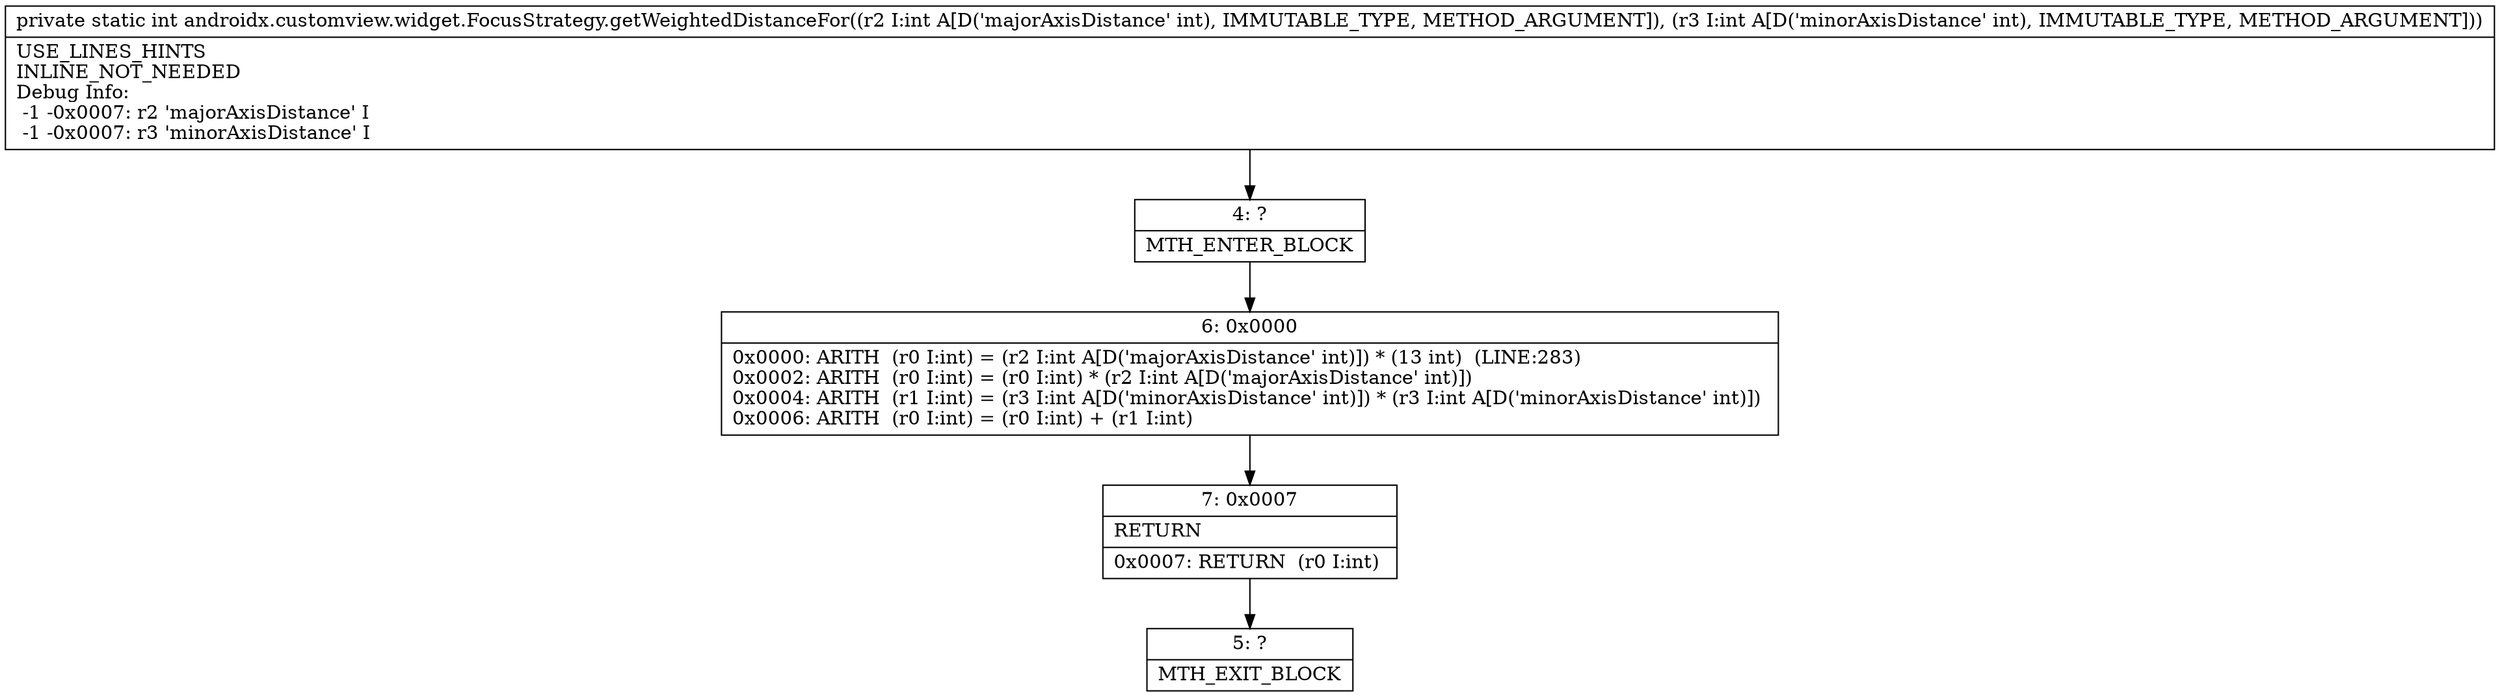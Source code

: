 digraph "CFG forandroidx.customview.widget.FocusStrategy.getWeightedDistanceFor(II)I" {
Node_4 [shape=record,label="{4\:\ ?|MTH_ENTER_BLOCK\l}"];
Node_6 [shape=record,label="{6\:\ 0x0000|0x0000: ARITH  (r0 I:int) = (r2 I:int A[D('majorAxisDistance' int)]) * (13 int)  (LINE:283)\l0x0002: ARITH  (r0 I:int) = (r0 I:int) * (r2 I:int A[D('majorAxisDistance' int)]) \l0x0004: ARITH  (r1 I:int) = (r3 I:int A[D('minorAxisDistance' int)]) * (r3 I:int A[D('minorAxisDistance' int)]) \l0x0006: ARITH  (r0 I:int) = (r0 I:int) + (r1 I:int) \l}"];
Node_7 [shape=record,label="{7\:\ 0x0007|RETURN\l|0x0007: RETURN  (r0 I:int) \l}"];
Node_5 [shape=record,label="{5\:\ ?|MTH_EXIT_BLOCK\l}"];
MethodNode[shape=record,label="{private static int androidx.customview.widget.FocusStrategy.getWeightedDistanceFor((r2 I:int A[D('majorAxisDistance' int), IMMUTABLE_TYPE, METHOD_ARGUMENT]), (r3 I:int A[D('minorAxisDistance' int), IMMUTABLE_TYPE, METHOD_ARGUMENT]))  | USE_LINES_HINTS\lINLINE_NOT_NEEDED\lDebug Info:\l  \-1 \-0x0007: r2 'majorAxisDistance' I\l  \-1 \-0x0007: r3 'minorAxisDistance' I\l}"];
MethodNode -> Node_4;Node_4 -> Node_6;
Node_6 -> Node_7;
Node_7 -> Node_5;
}

